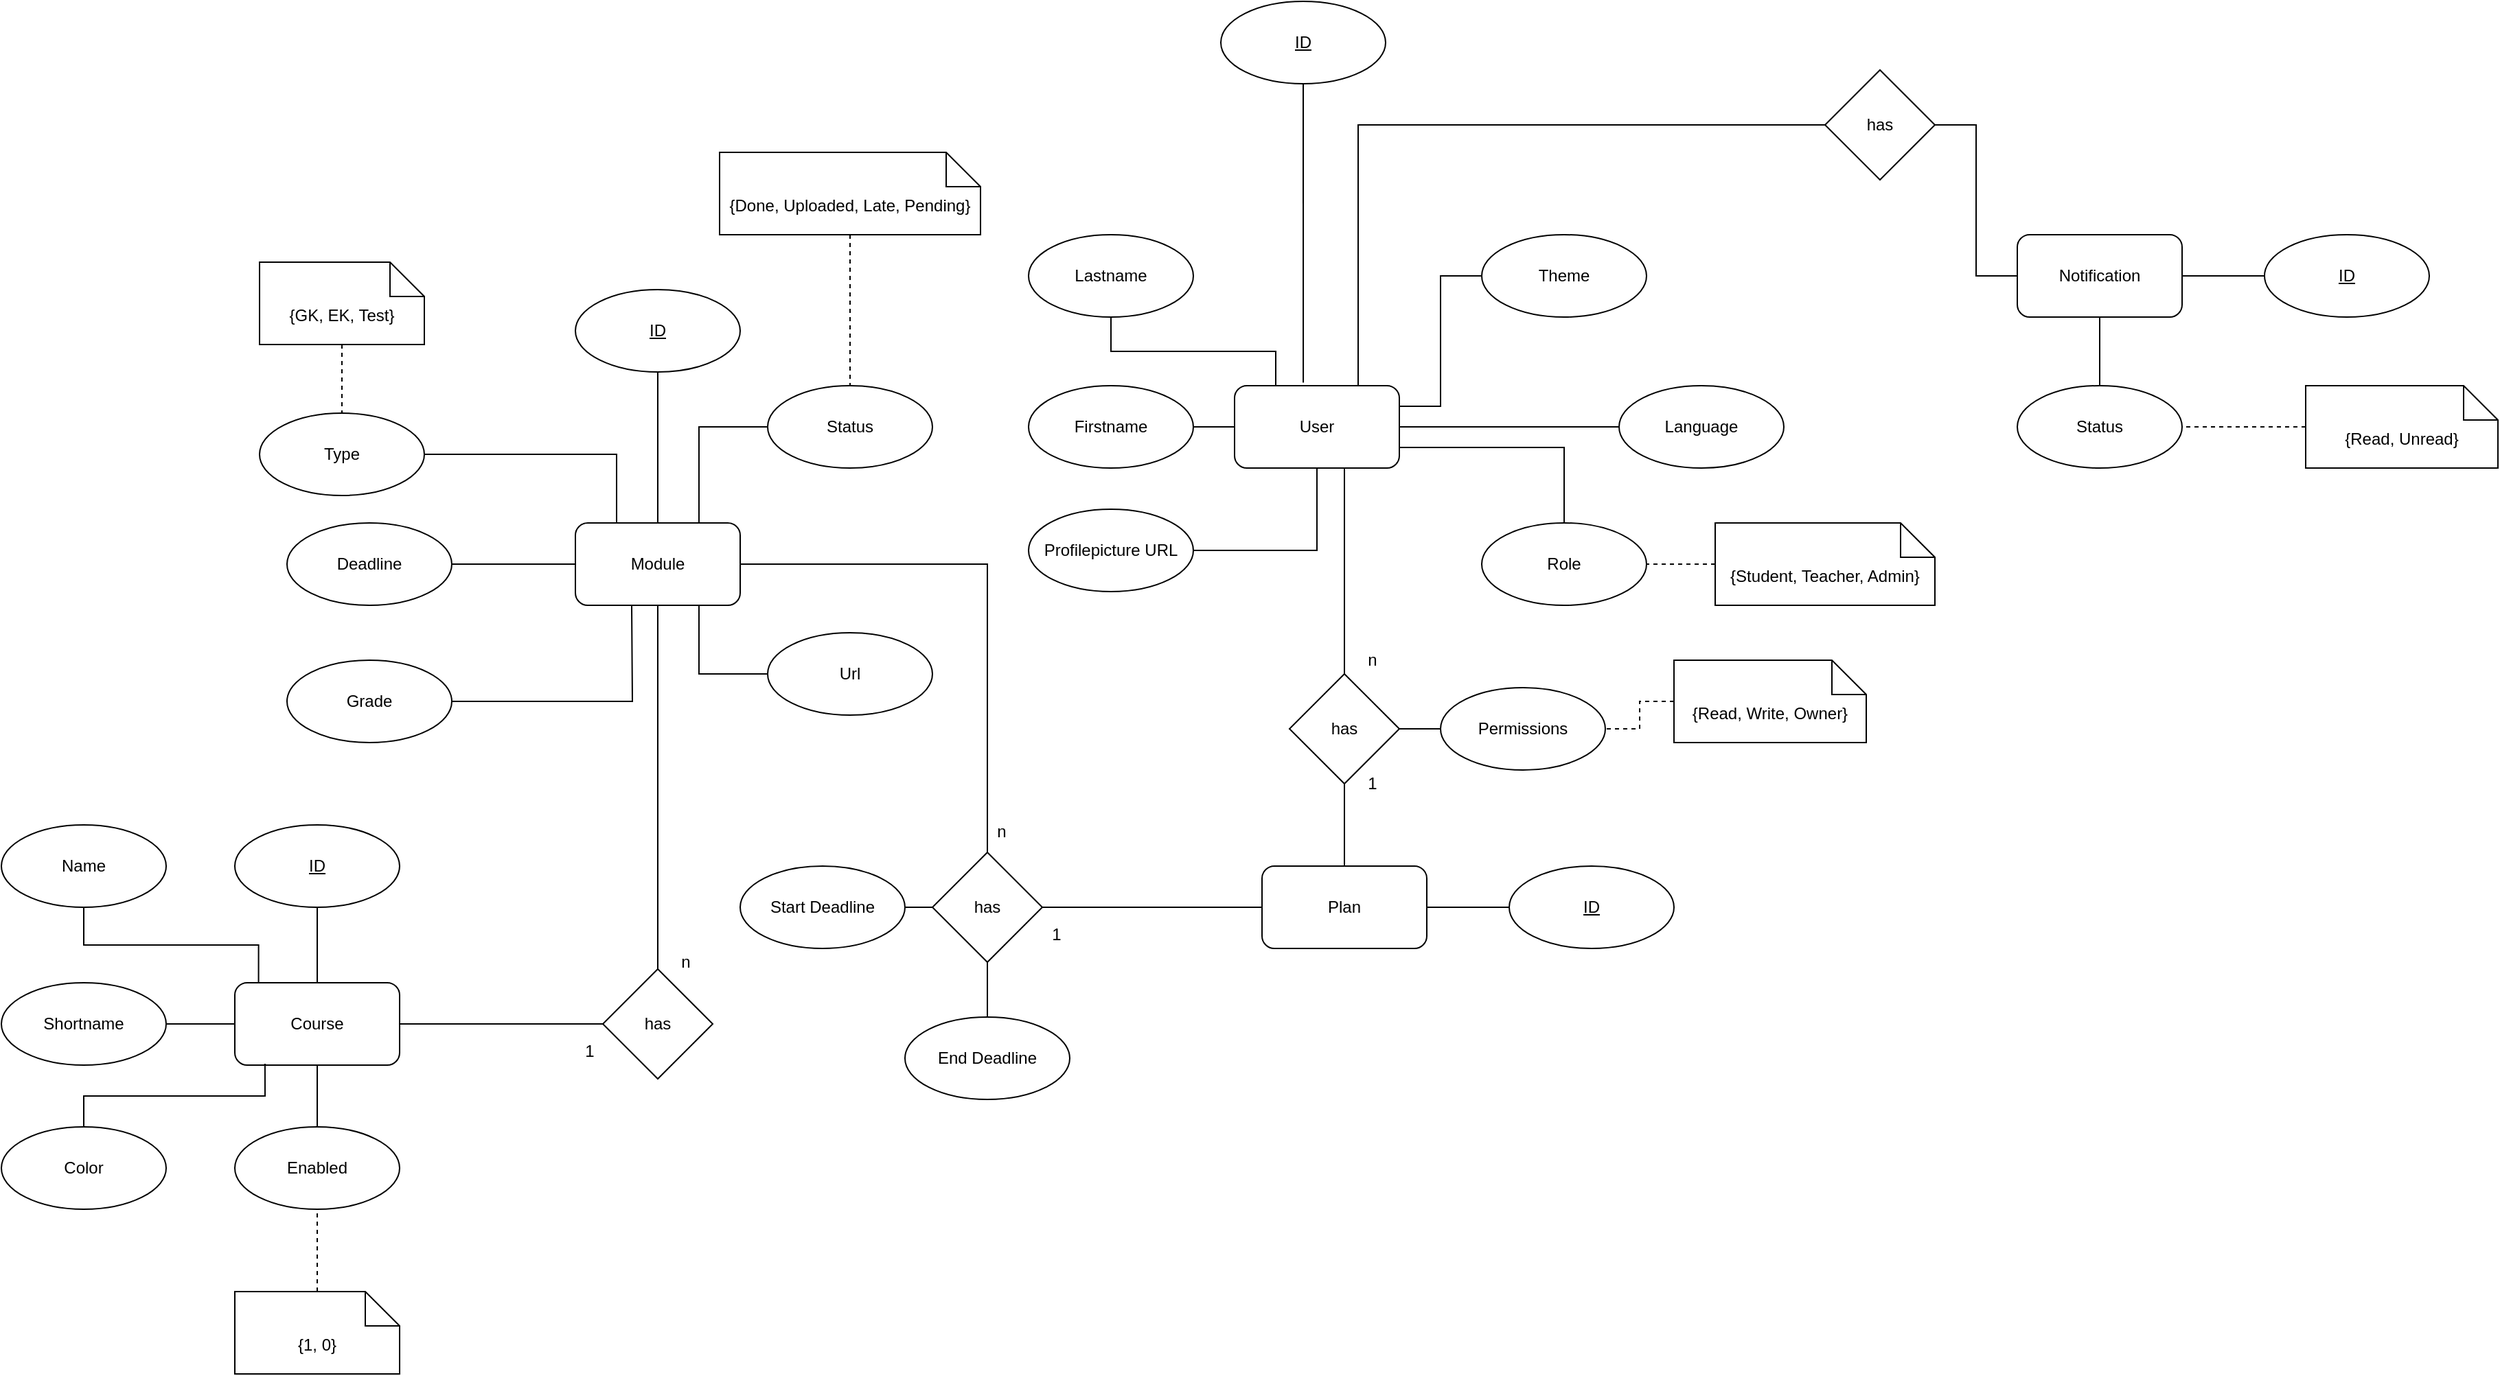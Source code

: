 <mxfile version="16.4.0" type="device" pages="2"><diagram id="RFWFs1-08Fu6K0w2eDD4" name="LB Planner.dart"><mxGraphModel dx="2249" dy="2034" grid="1" gridSize="10" guides="1" tooltips="1" connect="1" arrows="1" fold="1" page="1" pageScale="1" pageWidth="827" pageHeight="1169" math="0" shadow="0"><root><mxCell id="0"/><mxCell id="1" parent="0"/><mxCell id="MB2OER3EbGEKNyjJ6LVY-31" style="edgeStyle=orthogonalEdgeStyle;rounded=0;orthogonalLoop=1;jettySize=auto;html=1;endArrow=none;endFill=0;entryX=0.5;entryY=0;entryDx=0;entryDy=0;" parent="1" source="MB2OER3EbGEKNyjJ6LVY-3" target="MB2OER3EbGEKNyjJ6LVY-19" edge="1"><mxGeometry relative="1" as="geometry"><mxPoint x="410" y="450" as="targetPoint"/><Array as="points"><mxPoint x="420" y="470"/></Array></mxGeometry></mxCell><mxCell id="MB2OER3EbGEKNyjJ6LVY-3" value="User" style="rounded=1;whiteSpace=wrap;html=1;" parent="1" vertex="1"><mxGeometry x="340" y="260" width="120" height="60" as="geometry"/></mxCell><mxCell id="MB2OER3EbGEKNyjJ6LVY-10" style="edgeStyle=orthogonalEdgeStyle;rounded=0;orthogonalLoop=1;jettySize=auto;html=1;endArrow=none;endFill=0;entryX=0.417;entryY=-0.037;entryDx=0;entryDy=0;entryPerimeter=0;" parent="1" source="MB2OER3EbGEKNyjJ6LVY-4" target="MB2OER3EbGEKNyjJ6LVY-3" edge="1"><mxGeometry relative="1" as="geometry"><mxPoint x="390" y="240" as="targetPoint"/></mxGeometry></mxCell><mxCell id="MB2OER3EbGEKNyjJ6LVY-4" value="&lt;u&gt;ID&lt;/u&gt;" style="ellipse;whiteSpace=wrap;html=1;" parent="1" vertex="1"><mxGeometry x="330" y="-20" width="120" height="60" as="geometry"/></mxCell><mxCell id="MB2OER3EbGEKNyjJ6LVY-13" style="edgeStyle=orthogonalEdgeStyle;rounded=0;orthogonalLoop=1;jettySize=auto;html=1;exitX=0;exitY=0.5;exitDx=0;exitDy=0;entryX=1;entryY=0.25;entryDx=0;entryDy=0;endArrow=none;endFill=0;" parent="1" source="MB2OER3EbGEKNyjJ6LVY-5" target="MB2OER3EbGEKNyjJ6LVY-3" edge="1"><mxGeometry relative="1" as="geometry"/></mxCell><mxCell id="MB2OER3EbGEKNyjJ6LVY-5" value="Theme" style="ellipse;whiteSpace=wrap;html=1;" parent="1" vertex="1"><mxGeometry x="520" y="150" width="120" height="60" as="geometry"/></mxCell><mxCell id="MB2OER3EbGEKNyjJ6LVY-12" style="edgeStyle=orthogonalEdgeStyle;rounded=0;orthogonalLoop=1;jettySize=auto;html=1;exitX=0;exitY=0.5;exitDx=0;exitDy=0;entryX=1;entryY=0.5;entryDx=0;entryDy=0;endArrow=none;endFill=0;" parent="1" source="MB2OER3EbGEKNyjJ6LVY-6" target="MB2OER3EbGEKNyjJ6LVY-3" edge="1"><mxGeometry relative="1" as="geometry"/></mxCell><mxCell id="MB2OER3EbGEKNyjJ6LVY-6" value="Language" style="ellipse;whiteSpace=wrap;html=1;" parent="1" vertex="1"><mxGeometry x="620" y="260" width="120" height="60" as="geometry"/></mxCell><mxCell id="MB2OER3EbGEKNyjJ6LVY-16" style="edgeStyle=orthogonalEdgeStyle;rounded=0;orthogonalLoop=1;jettySize=auto;html=1;exitX=1;exitY=0.5;exitDx=0;exitDy=0;entryX=0;entryY=0.5;entryDx=0;entryDy=0;endArrow=none;endFill=0;" parent="1" source="MB2OER3EbGEKNyjJ6LVY-7" target="MB2OER3EbGEKNyjJ6LVY-3" edge="1"><mxGeometry relative="1" as="geometry"/></mxCell><mxCell id="MB2OER3EbGEKNyjJ6LVY-7" value="Firstname" style="ellipse;whiteSpace=wrap;html=1;" parent="1" vertex="1"><mxGeometry x="190" y="260" width="120" height="60" as="geometry"/></mxCell><mxCell id="MB2OER3EbGEKNyjJ6LVY-17" style="edgeStyle=orthogonalEdgeStyle;rounded=0;orthogonalLoop=1;jettySize=auto;html=1;exitX=0.5;exitY=1;exitDx=0;exitDy=0;entryX=0.25;entryY=0;entryDx=0;entryDy=0;endArrow=none;endFill=0;" parent="1" source="MB2OER3EbGEKNyjJ6LVY-8" target="MB2OER3EbGEKNyjJ6LVY-3" edge="1"><mxGeometry relative="1" as="geometry"/></mxCell><mxCell id="MB2OER3EbGEKNyjJ6LVY-8" value="Lastname" style="ellipse;whiteSpace=wrap;html=1;" parent="1" vertex="1"><mxGeometry x="190" y="150" width="120" height="60" as="geometry"/></mxCell><mxCell id="MB2OER3EbGEKNyjJ6LVY-15" style="edgeStyle=orthogonalEdgeStyle;rounded=0;orthogonalLoop=1;jettySize=auto;html=1;exitX=1;exitY=0.5;exitDx=0;exitDy=0;entryX=0.5;entryY=1;entryDx=0;entryDy=0;endArrow=none;endFill=0;" parent="1" source="MB2OER3EbGEKNyjJ6LVY-9" target="MB2OER3EbGEKNyjJ6LVY-3" edge="1"><mxGeometry relative="1" as="geometry"/></mxCell><mxCell id="MB2OER3EbGEKNyjJ6LVY-9" value="Profilepicture URL" style="ellipse;whiteSpace=wrap;html=1;" parent="1" vertex="1"><mxGeometry x="190" y="350" width="120" height="60" as="geometry"/></mxCell><mxCell id="MB2OER3EbGEKNyjJ6LVY-80" style="edgeStyle=orthogonalEdgeStyle;rounded=0;orthogonalLoop=1;jettySize=auto;html=1;exitX=0.5;exitY=0;exitDx=0;exitDy=0;entryX=1;entryY=0.75;entryDx=0;entryDy=0;endArrow=none;endFill=0;" parent="1" source="MB2OER3EbGEKNyjJ6LVY-11" target="MB2OER3EbGEKNyjJ6LVY-3" edge="1"><mxGeometry relative="1" as="geometry"/></mxCell><mxCell id="MB2OER3EbGEKNyjJ6LVY-11" value="Role" style="ellipse;whiteSpace=wrap;html=1;" parent="1" vertex="1"><mxGeometry x="520" y="360" width="120" height="60" as="geometry"/></mxCell><mxCell id="MB2OER3EbGEKNyjJ6LVY-18" value="Plan" style="rounded=1;whiteSpace=wrap;html=1;" parent="1" vertex="1"><mxGeometry x="360" y="610" width="120" height="60" as="geometry"/></mxCell><mxCell id="MB2OER3EbGEKNyjJ6LVY-32" style="edgeStyle=orthogonalEdgeStyle;rounded=0;orthogonalLoop=1;jettySize=auto;html=1;exitX=0.5;exitY=1;exitDx=0;exitDy=0;entryX=0.5;entryY=0;entryDx=0;entryDy=0;endArrow=none;endFill=0;" parent="1" source="MB2OER3EbGEKNyjJ6LVY-19" target="MB2OER3EbGEKNyjJ6LVY-18" edge="1"><mxGeometry relative="1" as="geometry"/></mxCell><mxCell id="MB2OER3EbGEKNyjJ6LVY-19" value="has" style="rhombus;whiteSpace=wrap;html=1;" parent="1" vertex="1"><mxGeometry x="380" y="470" width="80" height="80" as="geometry"/></mxCell><mxCell id="MB2OER3EbGEKNyjJ6LVY-28" style="edgeStyle=orthogonalEdgeStyle;rounded=0;orthogonalLoop=1;jettySize=auto;html=1;exitX=0;exitY=0.5;exitDx=0;exitDy=0;entryX=1;entryY=0.5;entryDx=0;entryDy=0;endArrow=none;endFill=0;" parent="1" source="MB2OER3EbGEKNyjJ6LVY-21" target="MB2OER3EbGEKNyjJ6LVY-19" edge="1"><mxGeometry relative="1" as="geometry"/></mxCell><mxCell id="MB2OER3EbGEKNyjJ6LVY-21" value="Permissions" style="ellipse;whiteSpace=wrap;html=1;" parent="1" vertex="1"><mxGeometry x="490" y="480" width="120" height="60" as="geometry"/></mxCell><mxCell id="MB2OER3EbGEKNyjJ6LVY-27" style="edgeStyle=orthogonalEdgeStyle;rounded=0;orthogonalLoop=1;jettySize=auto;html=1;entryX=1;entryY=0.5;entryDx=0;entryDy=0;endArrow=none;endFill=0;dashed=1;" parent="1" source="MB2OER3EbGEKNyjJ6LVY-26" target="MB2OER3EbGEKNyjJ6LVY-21" edge="1"><mxGeometry relative="1" as="geometry"/></mxCell><mxCell id="MB2OER3EbGEKNyjJ6LVY-26" value="{Read, Write, Owner}" style="shape=note2;boundedLbl=1;whiteSpace=wrap;html=1;size=25;verticalAlign=top;align=center;" parent="1" vertex="1"><mxGeometry x="660" y="460" width="140" height="60" as="geometry"/></mxCell><mxCell id="MB2OER3EbGEKNyjJ6LVY-30" style="edgeStyle=orthogonalEdgeStyle;rounded=0;orthogonalLoop=1;jettySize=auto;html=1;entryX=1;entryY=0.5;entryDx=0;entryDy=0;dashed=1;endArrow=none;endFill=0;" parent="1" source="MB2OER3EbGEKNyjJ6LVY-29" target="MB2OER3EbGEKNyjJ6LVY-11" edge="1"><mxGeometry relative="1" as="geometry"/></mxCell><mxCell id="MB2OER3EbGEKNyjJ6LVY-29" value="{Student, Teacher, Admin}" style="shape=note2;boundedLbl=1;whiteSpace=wrap;html=1;size=25;verticalAlign=top;align=center;" parent="1" vertex="1"><mxGeometry x="690" y="360" width="160" height="60" as="geometry"/></mxCell><mxCell id="MB2OER3EbGEKNyjJ6LVY-34" style="edgeStyle=orthogonalEdgeStyle;rounded=0;orthogonalLoop=1;jettySize=auto;html=1;entryX=1;entryY=0.5;entryDx=0;entryDy=0;endArrow=none;endFill=0;" parent="1" source="MB2OER3EbGEKNyjJ6LVY-33" target="MB2OER3EbGEKNyjJ6LVY-18" edge="1"><mxGeometry relative="1" as="geometry"/></mxCell><mxCell id="MB2OER3EbGEKNyjJ6LVY-33" value="&lt;u&gt;ID&lt;/u&gt;" style="ellipse;whiteSpace=wrap;html=1;" parent="1" vertex="1"><mxGeometry x="540" y="610" width="120" height="60" as="geometry"/></mxCell><mxCell id="MB2OER3EbGEKNyjJ6LVY-35" value="Course" style="rounded=1;whiteSpace=wrap;html=1;" parent="1" vertex="1"><mxGeometry x="-388" y="695" width="120" height="60" as="geometry"/></mxCell><mxCell id="MB2OER3EbGEKNyjJ6LVY-41" style="edgeStyle=orthogonalEdgeStyle;rounded=0;orthogonalLoop=1;jettySize=auto;html=1;exitX=0.5;exitY=1;exitDx=0;exitDy=0;entryX=0.5;entryY=0;entryDx=0;entryDy=0;endArrow=none;endFill=0;" parent="1" source="MB2OER3EbGEKNyjJ6LVY-36" target="MB2OER3EbGEKNyjJ6LVY-35" edge="1"><mxGeometry relative="1" as="geometry"/></mxCell><mxCell id="MB2OER3EbGEKNyjJ6LVY-36" value="&lt;u&gt;ID&lt;/u&gt;" style="ellipse;whiteSpace=wrap;html=1;" parent="1" vertex="1"><mxGeometry x="-388" y="580" width="120" height="60" as="geometry"/></mxCell><mxCell id="MB2OER3EbGEKNyjJ6LVY-45" style="edgeStyle=orthogonalEdgeStyle;rounded=0;orthogonalLoop=1;jettySize=auto;html=1;exitX=0.5;exitY=0;exitDx=0;exitDy=0;entryX=0.5;entryY=1;entryDx=0;entryDy=0;endArrow=none;endFill=0;" parent="1" source="MB2OER3EbGEKNyjJ6LVY-37" target="MB2OER3EbGEKNyjJ6LVY-35" edge="1"><mxGeometry relative="1" as="geometry"/></mxCell><mxCell id="MB2OER3EbGEKNyjJ6LVY-37" value="Enabled" style="ellipse;whiteSpace=wrap;html=1;" parent="1" vertex="1"><mxGeometry x="-388" y="800" width="120" height="60" as="geometry"/></mxCell><mxCell id="MB2OER3EbGEKNyjJ6LVY-43" style="edgeStyle=orthogonalEdgeStyle;rounded=0;orthogonalLoop=1;jettySize=auto;html=1;exitX=1;exitY=0.5;exitDx=0;exitDy=0;entryX=0;entryY=0.5;entryDx=0;entryDy=0;endArrow=none;endFill=0;" parent="1" source="MB2OER3EbGEKNyjJ6LVY-38" target="MB2OER3EbGEKNyjJ6LVY-35" edge="1"><mxGeometry relative="1" as="geometry"/></mxCell><mxCell id="MB2OER3EbGEKNyjJ6LVY-38" value="Shortname" style="ellipse;whiteSpace=wrap;html=1;" parent="1" vertex="1"><mxGeometry x="-558" y="695" width="120" height="60" as="geometry"/></mxCell><mxCell id="MB2OER3EbGEKNyjJ6LVY-44" style="edgeStyle=orthogonalEdgeStyle;rounded=0;orthogonalLoop=1;jettySize=auto;html=1;exitX=0.5;exitY=0;exitDx=0;exitDy=0;entryX=0.183;entryY=0.983;entryDx=0;entryDy=0;entryPerimeter=0;endArrow=none;endFill=0;" parent="1" source="MB2OER3EbGEKNyjJ6LVY-39" target="MB2OER3EbGEKNyjJ6LVY-35" edge="1"><mxGeometry relative="1" as="geometry"/></mxCell><mxCell id="MB2OER3EbGEKNyjJ6LVY-39" value="Color" style="ellipse;whiteSpace=wrap;html=1;" parent="1" vertex="1"><mxGeometry x="-558" y="800" width="120" height="60" as="geometry"/></mxCell><mxCell id="MB2OER3EbGEKNyjJ6LVY-42" style="edgeStyle=orthogonalEdgeStyle;rounded=0;orthogonalLoop=1;jettySize=auto;html=1;exitX=0.5;exitY=1;exitDx=0;exitDy=0;endArrow=none;endFill=0;entryX=0.144;entryY=0.006;entryDx=0;entryDy=0;entryPerimeter=0;" parent="1" source="MB2OER3EbGEKNyjJ6LVY-40" target="MB2OER3EbGEKNyjJ6LVY-35" edge="1"><mxGeometry relative="1" as="geometry"><mxPoint x="-370" y="680" as="targetPoint"/></mxGeometry></mxCell><mxCell id="MB2OER3EbGEKNyjJ6LVY-40" value="Name" style="ellipse;whiteSpace=wrap;html=1;" parent="1" vertex="1"><mxGeometry x="-558" y="580" width="120" height="60" as="geometry"/></mxCell><mxCell id="MB2OER3EbGEKNyjJ6LVY-47" style="edgeStyle=orthogonalEdgeStyle;rounded=0;orthogonalLoop=1;jettySize=auto;html=1;endArrow=none;endFill=0;dashed=1;" parent="1" source="MB2OER3EbGEKNyjJ6LVY-46" target="MB2OER3EbGEKNyjJ6LVY-37" edge="1"><mxGeometry relative="1" as="geometry"/></mxCell><mxCell id="MB2OER3EbGEKNyjJ6LVY-46" value="{1, 0}" style="shape=note2;boundedLbl=1;whiteSpace=wrap;html=1;size=25;verticalAlign=top;align=center;" parent="1" vertex="1"><mxGeometry x="-388" y="920" width="120" height="60" as="geometry"/></mxCell><mxCell id="MB2OER3EbGEKNyjJ6LVY-56" style="edgeStyle=orthogonalEdgeStyle;rounded=0;orthogonalLoop=1;jettySize=auto;html=1;entryX=0.5;entryY=0;entryDx=0;entryDy=0;endArrow=none;endFill=0;" parent="1" source="MB2OER3EbGEKNyjJ6LVY-48" target="MB2OER3EbGEKNyjJ6LVY-55" edge="1"><mxGeometry relative="1" as="geometry"/></mxCell><mxCell id="MB2OER3EbGEKNyjJ6LVY-48" value="Module" style="rounded=1;whiteSpace=wrap;html=1;" parent="1" vertex="1"><mxGeometry x="-140" y="360" width="120" height="60" as="geometry"/></mxCell><mxCell id="MB2OER3EbGEKNyjJ6LVY-62" style="edgeStyle=orthogonalEdgeStyle;rounded=0;orthogonalLoop=1;jettySize=auto;html=1;entryX=0.25;entryY=0;entryDx=0;entryDy=0;endArrow=none;endFill=0;" parent="1" source="MB2OER3EbGEKNyjJ6LVY-49" target="MB2OER3EbGEKNyjJ6LVY-48" edge="1"><mxGeometry relative="1" as="geometry"/></mxCell><mxCell id="MB2OER3EbGEKNyjJ6LVY-49" value="Type" style="ellipse;whiteSpace=wrap;html=1;" parent="1" vertex="1"><mxGeometry x="-370" y="280" width="120" height="60" as="geometry"/></mxCell><mxCell id="MB2OER3EbGEKNyjJ6LVY-52" style="edgeStyle=orthogonalEdgeStyle;rounded=0;orthogonalLoop=1;jettySize=auto;html=1;entryX=0.5;entryY=0;entryDx=0;entryDy=0;dashed=1;endArrow=none;endFill=0;" parent="1" source="MB2OER3EbGEKNyjJ6LVY-51" target="MB2OER3EbGEKNyjJ6LVY-49" edge="1"><mxGeometry relative="1" as="geometry"/></mxCell><mxCell id="MB2OER3EbGEKNyjJ6LVY-51" value="{GK, EK, Test}" style="shape=note2;boundedLbl=1;whiteSpace=wrap;html=1;size=25;verticalAlign=top;align=center;" parent="1" vertex="1"><mxGeometry x="-370" y="170" width="120" height="60" as="geometry"/></mxCell><mxCell id="MB2OER3EbGEKNyjJ6LVY-61" style="edgeStyle=orthogonalEdgeStyle;rounded=0;orthogonalLoop=1;jettySize=auto;html=1;exitX=1;exitY=0.5;exitDx=0;exitDy=0;entryX=0;entryY=0.5;entryDx=0;entryDy=0;endArrow=none;endFill=0;" parent="1" source="MB2OER3EbGEKNyjJ6LVY-54" target="MB2OER3EbGEKNyjJ6LVY-48" edge="1"><mxGeometry relative="1" as="geometry"/></mxCell><mxCell id="MB2OER3EbGEKNyjJ6LVY-54" value="Deadline" style="ellipse;whiteSpace=wrap;html=1;" parent="1" vertex="1"><mxGeometry x="-350" y="360" width="120" height="60" as="geometry"/></mxCell><mxCell id="MB2OER3EbGEKNyjJ6LVY-57" style="edgeStyle=orthogonalEdgeStyle;rounded=0;orthogonalLoop=1;jettySize=auto;html=1;exitX=1;exitY=0.5;exitDx=0;exitDy=0;entryX=0;entryY=0.5;entryDx=0;entryDy=0;endArrow=none;endFill=0;" parent="1" source="MB2OER3EbGEKNyjJ6LVY-55" target="MB2OER3EbGEKNyjJ6LVY-18" edge="1"><mxGeometry relative="1" as="geometry"/></mxCell><mxCell id="MB2OER3EbGEKNyjJ6LVY-55" value="has" style="rhombus;whiteSpace=wrap;html=1;" parent="1" vertex="1"><mxGeometry x="120" y="600" width="80" height="80" as="geometry"/></mxCell><mxCell id="MB2OER3EbGEKNyjJ6LVY-60" style="edgeStyle=orthogonalEdgeStyle;rounded=0;orthogonalLoop=1;jettySize=auto;html=1;entryX=0.5;entryY=1;entryDx=0;entryDy=0;endArrow=none;endFill=0;" parent="1" source="MB2OER3EbGEKNyjJ6LVY-58" target="MB2OER3EbGEKNyjJ6LVY-55" edge="1"><mxGeometry relative="1" as="geometry"/></mxCell><mxCell id="MB2OER3EbGEKNyjJ6LVY-58" value="End Deadline" style="ellipse;whiteSpace=wrap;html=1;" parent="1" vertex="1"><mxGeometry x="100" y="720" width="120" height="60" as="geometry"/></mxCell><mxCell id="MB2OER3EbGEKNyjJ6LVY-66" style="edgeStyle=orthogonalEdgeStyle;rounded=0;orthogonalLoop=1;jettySize=auto;html=1;exitX=0.5;exitY=1;exitDx=0;exitDy=0;entryX=0.5;entryY=0;entryDx=0;entryDy=0;endArrow=none;endFill=0;" parent="1" source="MB2OER3EbGEKNyjJ6LVY-59" target="MB2OER3EbGEKNyjJ6LVY-48" edge="1"><mxGeometry relative="1" as="geometry"/></mxCell><mxCell id="MB2OER3EbGEKNyjJ6LVY-59" value="&lt;u&gt;ID&lt;/u&gt;" style="ellipse;whiteSpace=wrap;html=1;" parent="1" vertex="1"><mxGeometry x="-140" y="190" width="120" height="60" as="geometry"/></mxCell><mxCell id="MB2OER3EbGEKNyjJ6LVY-65" style="edgeStyle=orthogonalEdgeStyle;rounded=0;orthogonalLoop=1;jettySize=auto;html=1;entryX=0.75;entryY=0;entryDx=0;entryDy=0;endArrow=none;endFill=0;" parent="1" source="MB2OER3EbGEKNyjJ6LVY-64" target="MB2OER3EbGEKNyjJ6LVY-48" edge="1"><mxGeometry relative="1" as="geometry"/></mxCell><mxCell id="MB2OER3EbGEKNyjJ6LVY-64" value="Status" style="ellipse;whiteSpace=wrap;html=1;" parent="1" vertex="1"><mxGeometry y="260" width="120" height="60" as="geometry"/></mxCell><mxCell id="MB2OER3EbGEKNyjJ6LVY-68" style="edgeStyle=orthogonalEdgeStyle;rounded=0;orthogonalLoop=1;jettySize=auto;html=1;endArrow=none;endFill=0;" parent="1" source="MB2OER3EbGEKNyjJ6LVY-67" edge="1"><mxGeometry relative="1" as="geometry"><mxPoint x="-99" y="420" as="targetPoint"/></mxGeometry></mxCell><mxCell id="MB2OER3EbGEKNyjJ6LVY-67" value="Grade" style="ellipse;whiteSpace=wrap;html=1;" parent="1" vertex="1"><mxGeometry x="-350" y="460" width="120" height="60" as="geometry"/></mxCell><mxCell id="MB2OER3EbGEKNyjJ6LVY-71" style="edgeStyle=orthogonalEdgeStyle;rounded=0;orthogonalLoop=1;jettySize=auto;html=1;exitX=0.5;exitY=1;exitDx=0;exitDy=0;exitPerimeter=0;entryX=0.5;entryY=0;entryDx=0;entryDy=0;endArrow=none;endFill=0;dashed=1;" parent="1" source="MB2OER3EbGEKNyjJ6LVY-70" target="MB2OER3EbGEKNyjJ6LVY-64" edge="1"><mxGeometry relative="1" as="geometry"/></mxCell><mxCell id="MB2OER3EbGEKNyjJ6LVY-70" value="{Done, Uploaded, Late, Pending}" style="shape=note2;boundedLbl=1;whiteSpace=wrap;html=1;size=25;verticalAlign=top;align=center;" parent="1" vertex="1"><mxGeometry x="-35" y="90" width="190" height="60" as="geometry"/></mxCell><mxCell id="MB2OER3EbGEKNyjJ6LVY-74" style="edgeStyle=orthogonalEdgeStyle;rounded=0;orthogonalLoop=1;jettySize=auto;html=1;entryX=0.75;entryY=1;entryDx=0;entryDy=0;endArrow=none;endFill=0;" parent="1" source="MB2OER3EbGEKNyjJ6LVY-72" target="MB2OER3EbGEKNyjJ6LVY-48" edge="1"><mxGeometry relative="1" as="geometry"/></mxCell><mxCell id="MB2OER3EbGEKNyjJ6LVY-72" value="Url" style="ellipse;whiteSpace=wrap;html=1;" parent="1" vertex="1"><mxGeometry y="440" width="120" height="60" as="geometry"/></mxCell><mxCell id="MB2OER3EbGEKNyjJ6LVY-76" style="edgeStyle=orthogonalEdgeStyle;rounded=0;orthogonalLoop=1;jettySize=auto;html=1;entryX=1;entryY=0.5;entryDx=0;entryDy=0;endArrow=none;endFill=0;" parent="1" source="MB2OER3EbGEKNyjJ6LVY-75" target="MB2OER3EbGEKNyjJ6LVY-35" edge="1"><mxGeometry relative="1" as="geometry"/></mxCell><mxCell id="MB2OER3EbGEKNyjJ6LVY-77" style="edgeStyle=orthogonalEdgeStyle;rounded=0;orthogonalLoop=1;jettySize=auto;html=1;exitX=0.5;exitY=0;exitDx=0;exitDy=0;entryX=0.5;entryY=1;entryDx=0;entryDy=0;endArrow=none;endFill=0;" parent="1" source="MB2OER3EbGEKNyjJ6LVY-75" target="MB2OER3EbGEKNyjJ6LVY-48" edge="1"><mxGeometry relative="1" as="geometry"/></mxCell><mxCell id="MB2OER3EbGEKNyjJ6LVY-75" value="has" style="rhombus;whiteSpace=wrap;html=1;" parent="1" vertex="1"><mxGeometry x="-120" y="685" width="80" height="80" as="geometry"/></mxCell><mxCell id="MB2OER3EbGEKNyjJ6LVY-78" value="1" style="text;html=1;align=center;verticalAlign=middle;resizable=0;points=[];autosize=1;strokeColor=none;fillColor=none;" parent="1" vertex="1"><mxGeometry x="430" y="540" width="20" height="20" as="geometry"/></mxCell><mxCell id="MB2OER3EbGEKNyjJ6LVY-79" value="n" style="text;html=1;align=center;verticalAlign=middle;resizable=0;points=[];autosize=1;strokeColor=none;fillColor=none;" parent="1" vertex="1"><mxGeometry x="430" y="450" width="20" height="20" as="geometry"/></mxCell><mxCell id="MB2OER3EbGEKNyjJ6LVY-81" value="1" style="text;html=1;align=center;verticalAlign=middle;resizable=0;points=[];autosize=1;strokeColor=none;fillColor=none;" parent="1" vertex="1"><mxGeometry x="200" y="650" width="20" height="20" as="geometry"/></mxCell><mxCell id="MB2OER3EbGEKNyjJ6LVY-82" value="n" style="text;html=1;align=center;verticalAlign=middle;resizable=0;points=[];autosize=1;strokeColor=none;fillColor=none;" parent="1" vertex="1"><mxGeometry x="160" y="575" width="20" height="20" as="geometry"/></mxCell><mxCell id="MB2OER3EbGEKNyjJ6LVY-83" value="n" style="text;html=1;align=center;verticalAlign=middle;resizable=0;points=[];autosize=1;strokeColor=none;fillColor=none;" parent="1" vertex="1"><mxGeometry x="-70" y="670" width="20" height="20" as="geometry"/></mxCell><mxCell id="MB2OER3EbGEKNyjJ6LVY-84" value="1" style="text;html=1;align=center;verticalAlign=middle;resizable=0;points=[];autosize=1;strokeColor=none;fillColor=none;" parent="1" vertex="1"><mxGeometry x="-140" y="735" width="20" height="20" as="geometry"/></mxCell><mxCell id="MB2OER3EbGEKNyjJ6LVY-86" style="edgeStyle=orthogonalEdgeStyle;rounded=0;orthogonalLoop=1;jettySize=auto;html=1;exitX=1;exitY=0.5;exitDx=0;exitDy=0;entryX=0;entryY=0.5;entryDx=0;entryDy=0;endArrow=none;endFill=0;" parent="1" source="MB2OER3EbGEKNyjJ6LVY-85" target="MB2OER3EbGEKNyjJ6LVY-55" edge="1"><mxGeometry relative="1" as="geometry"/></mxCell><mxCell id="MB2OER3EbGEKNyjJ6LVY-85" value="Start Deadline" style="ellipse;whiteSpace=wrap;html=1;" parent="1" vertex="1"><mxGeometry x="-20" y="610" width="120" height="60" as="geometry"/></mxCell><mxCell id="CeAZE_5IzP69nc7Ew5Nl-1" value="Notification" style="rounded=1;whiteSpace=wrap;html=1;" parent="1" vertex="1"><mxGeometry x="910" y="150" width="120" height="60" as="geometry"/></mxCell><mxCell id="CeAZE_5IzP69nc7Ew5Nl-8" style="edgeStyle=orthogonalEdgeStyle;rounded=0;orthogonalLoop=1;jettySize=auto;html=1;exitX=0;exitY=0.5;exitDx=0;exitDy=0;entryX=1;entryY=0.5;entryDx=0;entryDy=0;endArrow=none;endFill=0;" parent="1" source="CeAZE_5IzP69nc7Ew5Nl-2" target="CeAZE_5IzP69nc7Ew5Nl-1" edge="1"><mxGeometry relative="1" as="geometry"/></mxCell><mxCell id="CeAZE_5IzP69nc7Ew5Nl-2" value="&lt;u&gt;ID&lt;/u&gt;" style="ellipse;whiteSpace=wrap;html=1;" parent="1" vertex="1"><mxGeometry x="1090" y="150" width="120" height="60" as="geometry"/></mxCell><mxCell id="CeAZE_5IzP69nc7Ew5Nl-9" style="edgeStyle=orthogonalEdgeStyle;rounded=0;orthogonalLoop=1;jettySize=auto;html=1;entryX=0.5;entryY=1;entryDx=0;entryDy=0;endArrow=none;endFill=0;" parent="1" source="CeAZE_5IzP69nc7Ew5Nl-3" target="CeAZE_5IzP69nc7Ew5Nl-1" edge="1"><mxGeometry relative="1" as="geometry"/></mxCell><mxCell id="CeAZE_5IzP69nc7Ew5Nl-3" value="Status" style="ellipse;whiteSpace=wrap;html=1;" parent="1" vertex="1"><mxGeometry x="910" y="260" width="120" height="60" as="geometry"/></mxCell><mxCell id="CeAZE_5IzP69nc7Ew5Nl-5" style="edgeStyle=orthogonalEdgeStyle;rounded=0;orthogonalLoop=1;jettySize=auto;html=1;entryX=0;entryY=0.5;entryDx=0;entryDy=0;endArrow=none;endFill=0;" parent="1" source="CeAZE_5IzP69nc7Ew5Nl-4" target="CeAZE_5IzP69nc7Ew5Nl-1" edge="1"><mxGeometry relative="1" as="geometry"/></mxCell><mxCell id="CeAZE_5IzP69nc7Ew5Nl-7" style="edgeStyle=orthogonalEdgeStyle;rounded=0;orthogonalLoop=1;jettySize=auto;html=1;exitX=0;exitY=0.5;exitDx=0;exitDy=0;entryX=0.75;entryY=0;entryDx=0;entryDy=0;endArrow=none;endFill=0;" parent="1" source="CeAZE_5IzP69nc7Ew5Nl-4" target="MB2OER3EbGEKNyjJ6LVY-3" edge="1"><mxGeometry relative="1" as="geometry"/></mxCell><mxCell id="CeAZE_5IzP69nc7Ew5Nl-4" value="has" style="rhombus;whiteSpace=wrap;html=1;" parent="1" vertex="1"><mxGeometry x="770" y="30" width="80" height="80" as="geometry"/></mxCell><mxCell id="CeAZE_5IzP69nc7Ew5Nl-11" style="edgeStyle=orthogonalEdgeStyle;rounded=0;orthogonalLoop=1;jettySize=auto;html=1;entryX=1;entryY=0.5;entryDx=0;entryDy=0;endArrow=none;endFill=0;dashed=1;" parent="1" source="CeAZE_5IzP69nc7Ew5Nl-10" target="CeAZE_5IzP69nc7Ew5Nl-3" edge="1"><mxGeometry relative="1" as="geometry"/></mxCell><mxCell id="CeAZE_5IzP69nc7Ew5Nl-10" value="{Read, Unread}" style="shape=note2;boundedLbl=1;whiteSpace=wrap;html=1;size=25;verticalAlign=top;align=center;" parent="1" vertex="1"><mxGeometry x="1120" y="260" width="140" height="60" as="geometry"/></mxCell></root></mxGraphModel></diagram><diagram id="rZiOijE4wFw3JPgvMiFk" name="LB Planner.php"><mxGraphModel dx="4562" dy="3332" grid="1" gridSize="10" guides="1" tooltips="1" connect="1" arrows="1" fold="1" page="1" pageScale="1" pageWidth="827" pageHeight="1169" math="0" shadow="0"><root><mxCell id="rDOwd-QYGtxCi36oy8Re-0"/><mxCell id="rDOwd-QYGtxCi36oy8Re-1" parent="rDOwd-QYGtxCi36oy8Re-0"/><mxCell id="z4hq3vaeGTm_x3CXmtF1-0" style="edgeStyle=orthogonalEdgeStyle;rounded=0;orthogonalLoop=1;jettySize=auto;html=1;endArrow=none;endFill=0;entryX=0.5;entryY=0;entryDx=0;entryDy=0;" parent="rDOwd-QYGtxCi36oy8Re-1" source="z4hq3vaeGTm_x3CXmtF1-1" target="z4hq3vaeGTm_x3CXmtF1-18" edge="1"><mxGeometry relative="1" as="geometry"><mxPoint x="410" y="450" as="targetPoint"/><Array as="points"><mxPoint x="420" y="470"/></Array></mxGeometry></mxCell><mxCell id="z4hq3vaeGTm_x3CXmtF1-1" value="User" style="rounded=1;whiteSpace=wrap;html=1;" parent="rDOwd-QYGtxCi36oy8Re-1" vertex="1"><mxGeometry x="340" y="260" width="120" height="60" as="geometry"/></mxCell><mxCell id="z4hq3vaeGTm_x3CXmtF1-2" style="edgeStyle=orthogonalEdgeStyle;rounded=0;orthogonalLoop=1;jettySize=auto;html=1;endArrow=none;endFill=0;entryX=0.417;entryY=-0.037;entryDx=0;entryDy=0;entryPerimeter=0;" parent="rDOwd-QYGtxCi36oy8Re-1" source="z4hq3vaeGTm_x3CXmtF1-3" target="z4hq3vaeGTm_x3CXmtF1-1" edge="1"><mxGeometry relative="1" as="geometry"><mxPoint x="390" y="240" as="targetPoint"/></mxGeometry></mxCell><mxCell id="z4hq3vaeGTm_x3CXmtF1-3" value="&lt;u&gt;ID&lt;/u&gt;" style="ellipse;whiteSpace=wrap;html=1;" parent="rDOwd-QYGtxCi36oy8Re-1" vertex="1"><mxGeometry x="330" y="-20" width="120" height="60" as="geometry"/></mxCell><mxCell id="z4hq3vaeGTm_x3CXmtF1-4" style="edgeStyle=orthogonalEdgeStyle;rounded=0;orthogonalLoop=1;jettySize=auto;html=1;exitX=0;exitY=0.5;exitDx=0;exitDy=0;entryX=1;entryY=0.25;entryDx=0;entryDy=0;endArrow=none;endFill=0;" parent="rDOwd-QYGtxCi36oy8Re-1" source="z4hq3vaeGTm_x3CXmtF1-5" target="z4hq3vaeGTm_x3CXmtF1-1" edge="1"><mxGeometry relative="1" as="geometry"/></mxCell><mxCell id="z4hq3vaeGTm_x3CXmtF1-5" value="Theme" style="ellipse;whiteSpace=wrap;html=1;" parent="rDOwd-QYGtxCi36oy8Re-1" vertex="1"><mxGeometry x="520" y="150" width="120" height="60" as="geometry"/></mxCell><mxCell id="z4hq3vaeGTm_x3CXmtF1-6" style="edgeStyle=orthogonalEdgeStyle;rounded=0;orthogonalLoop=1;jettySize=auto;html=1;exitX=0;exitY=0.5;exitDx=0;exitDy=0;entryX=1;entryY=0.5;entryDx=0;entryDy=0;endArrow=none;endFill=0;" parent="rDOwd-QYGtxCi36oy8Re-1" source="z4hq3vaeGTm_x3CXmtF1-7" target="z4hq3vaeGTm_x3CXmtF1-1" edge="1"><mxGeometry relative="1" as="geometry"/></mxCell><mxCell id="z4hq3vaeGTm_x3CXmtF1-7" value="Language" style="ellipse;whiteSpace=wrap;html=1;" parent="rDOwd-QYGtxCi36oy8Re-1" vertex="1"><mxGeometry x="620" y="260" width="120" height="60" as="geometry"/></mxCell><mxCell id="z4hq3vaeGTm_x3CXmtF1-14" style="edgeStyle=orthogonalEdgeStyle;rounded=0;orthogonalLoop=1;jettySize=auto;html=1;exitX=0.5;exitY=0;exitDx=0;exitDy=0;entryX=1;entryY=0.75;entryDx=0;entryDy=0;endArrow=none;endFill=0;" parent="rDOwd-QYGtxCi36oy8Re-1" source="z4hq3vaeGTm_x3CXmtF1-15" target="z4hq3vaeGTm_x3CXmtF1-1" edge="1"><mxGeometry relative="1" as="geometry"/></mxCell><mxCell id="z4hq3vaeGTm_x3CXmtF1-15" value="Role" style="ellipse;whiteSpace=wrap;html=1;" parent="rDOwd-QYGtxCi36oy8Re-1" vertex="1"><mxGeometry x="520" y="360" width="120" height="60" as="geometry"/></mxCell><mxCell id="z4hq3vaeGTm_x3CXmtF1-16" value="Plan" style="rounded=1;whiteSpace=wrap;html=1;" parent="rDOwd-QYGtxCi36oy8Re-1" vertex="1"><mxGeometry x="360" y="610" width="120" height="60" as="geometry"/></mxCell><mxCell id="z4hq3vaeGTm_x3CXmtF1-17" style="edgeStyle=orthogonalEdgeStyle;rounded=0;orthogonalLoop=1;jettySize=auto;html=1;exitX=0.5;exitY=1;exitDx=0;exitDy=0;entryX=0.5;entryY=0;entryDx=0;entryDy=0;endArrow=none;endFill=0;" parent="rDOwd-QYGtxCi36oy8Re-1" source="z4hq3vaeGTm_x3CXmtF1-18" target="z4hq3vaeGTm_x3CXmtF1-16" edge="1"><mxGeometry relative="1" as="geometry"/></mxCell><mxCell id="z4hq3vaeGTm_x3CXmtF1-18" value="has" style="rhombus;whiteSpace=wrap;html=1;" parent="rDOwd-QYGtxCi36oy8Re-1" vertex="1"><mxGeometry x="380" y="470" width="80" height="80" as="geometry"/></mxCell><mxCell id="z4hq3vaeGTm_x3CXmtF1-19" style="edgeStyle=orthogonalEdgeStyle;rounded=0;orthogonalLoop=1;jettySize=auto;html=1;exitX=0;exitY=0.5;exitDx=0;exitDy=0;entryX=1;entryY=0.5;entryDx=0;entryDy=0;endArrow=none;endFill=0;" parent="rDOwd-QYGtxCi36oy8Re-1" source="z4hq3vaeGTm_x3CXmtF1-20" target="z4hq3vaeGTm_x3CXmtF1-18" edge="1"><mxGeometry relative="1" as="geometry"/></mxCell><mxCell id="z4hq3vaeGTm_x3CXmtF1-20" value="Permissions" style="ellipse;whiteSpace=wrap;html=1;" parent="rDOwd-QYGtxCi36oy8Re-1" vertex="1"><mxGeometry x="470" y="480" width="120" height="60" as="geometry"/></mxCell><mxCell id="z4hq3vaeGTm_x3CXmtF1-21" style="edgeStyle=orthogonalEdgeStyle;rounded=0;orthogonalLoop=1;jettySize=auto;html=1;entryX=1;entryY=0.5;entryDx=0;entryDy=0;endArrow=none;endFill=0;dashed=1;" parent="rDOwd-QYGtxCi36oy8Re-1" source="z4hq3vaeGTm_x3CXmtF1-22" target="z4hq3vaeGTm_x3CXmtF1-20" edge="1"><mxGeometry relative="1" as="geometry"/></mxCell><mxCell id="z4hq3vaeGTm_x3CXmtF1-22" value="{Read, Write, Owner}" style="shape=note2;boundedLbl=1;whiteSpace=wrap;html=1;size=25;verticalAlign=top;align=center;" parent="rDOwd-QYGtxCi36oy8Re-1" vertex="1"><mxGeometry x="660" y="460" width="140" height="60" as="geometry"/></mxCell><mxCell id="z4hq3vaeGTm_x3CXmtF1-23" style="edgeStyle=orthogonalEdgeStyle;rounded=0;orthogonalLoop=1;jettySize=auto;html=1;entryX=1;entryY=0.5;entryDx=0;entryDy=0;dashed=1;endArrow=none;endFill=0;" parent="rDOwd-QYGtxCi36oy8Re-1" source="z4hq3vaeGTm_x3CXmtF1-24" target="z4hq3vaeGTm_x3CXmtF1-15" edge="1"><mxGeometry relative="1" as="geometry"/></mxCell><mxCell id="z4hq3vaeGTm_x3CXmtF1-24" value="{Student, Teacher, Admin}" style="shape=note2;boundedLbl=1;whiteSpace=wrap;html=1;size=25;verticalAlign=top;align=center;" parent="rDOwd-QYGtxCi36oy8Re-1" vertex="1"><mxGeometry x="690" y="360" width="160" height="60" as="geometry"/></mxCell><mxCell id="z4hq3vaeGTm_x3CXmtF1-25" style="edgeStyle=orthogonalEdgeStyle;rounded=0;orthogonalLoop=1;jettySize=auto;html=1;entryX=1;entryY=0.5;entryDx=0;entryDy=0;endArrow=none;endFill=0;" parent="rDOwd-QYGtxCi36oy8Re-1" source="z4hq3vaeGTm_x3CXmtF1-26" target="z4hq3vaeGTm_x3CXmtF1-16" edge="1"><mxGeometry relative="1" as="geometry"/></mxCell><mxCell id="z4hq3vaeGTm_x3CXmtF1-26" value="&lt;u&gt;ID&lt;/u&gt;" style="ellipse;whiteSpace=wrap;html=1;" parent="rDOwd-QYGtxCi36oy8Re-1" vertex="1"><mxGeometry x="540" y="610" width="120" height="60" as="geometry"/></mxCell><mxCell id="z4hq3vaeGTm_x3CXmtF1-27" value="Course" style="rounded=1;whiteSpace=wrap;html=1;" parent="rDOwd-QYGtxCi36oy8Re-1" vertex="1"><mxGeometry x="-208" y="-135" width="120" height="60" as="geometry"/></mxCell><mxCell id="z4hq3vaeGTm_x3CXmtF1-28" style="edgeStyle=orthogonalEdgeStyle;rounded=0;orthogonalLoop=1;jettySize=auto;html=1;exitX=0.5;exitY=1;exitDx=0;exitDy=0;entryX=0.5;entryY=0;entryDx=0;entryDy=0;endArrow=none;endFill=0;" parent="rDOwd-QYGtxCi36oy8Re-1" source="z4hq3vaeGTm_x3CXmtF1-29" target="z4hq3vaeGTm_x3CXmtF1-27" edge="1"><mxGeometry relative="1" as="geometry"/></mxCell><mxCell id="z4hq3vaeGTm_x3CXmtF1-29" value="&lt;u&gt;ID&lt;/u&gt;" style="ellipse;whiteSpace=wrap;html=1;" parent="rDOwd-QYGtxCi36oy8Re-1" vertex="1"><mxGeometry x="-208" y="-250" width="120" height="60" as="geometry"/></mxCell><mxCell id="z4hq3vaeGTm_x3CXmtF1-30" style="edgeStyle=orthogonalEdgeStyle;rounded=0;orthogonalLoop=1;jettySize=auto;html=1;exitX=0.5;exitY=0;exitDx=0;exitDy=0;entryX=0.5;entryY=1;entryDx=0;entryDy=0;endArrow=none;endFill=0;" parent="rDOwd-QYGtxCi36oy8Re-1" source="z4hq3vaeGTm_x3CXmtF1-31" target="z4hq3vaeGTm_x3CXmtF1-27" edge="1"><mxGeometry relative="1" as="geometry"/></mxCell><mxCell id="z4hq3vaeGTm_x3CXmtF1-31" value="Enabled" style="ellipse;whiteSpace=wrap;html=1;" parent="rDOwd-QYGtxCi36oy8Re-1" vertex="1"><mxGeometry x="-208" y="-30" width="120" height="60" as="geometry"/></mxCell><mxCell id="z4hq3vaeGTm_x3CXmtF1-32" style="edgeStyle=orthogonalEdgeStyle;rounded=0;orthogonalLoop=1;jettySize=auto;html=1;exitX=1;exitY=0.5;exitDx=0;exitDy=0;entryX=0;entryY=0.5;entryDx=0;entryDy=0;endArrow=none;endFill=0;" parent="rDOwd-QYGtxCi36oy8Re-1" source="z4hq3vaeGTm_x3CXmtF1-33" target="z4hq3vaeGTm_x3CXmtF1-27" edge="1"><mxGeometry relative="1" as="geometry"/></mxCell><mxCell id="z4hq3vaeGTm_x3CXmtF1-33" value="Shortname" style="ellipse;whiteSpace=wrap;html=1;" parent="rDOwd-QYGtxCi36oy8Re-1" vertex="1"><mxGeometry x="-378" y="-135" width="120" height="60" as="geometry"/></mxCell><mxCell id="z4hq3vaeGTm_x3CXmtF1-34" style="edgeStyle=orthogonalEdgeStyle;rounded=0;orthogonalLoop=1;jettySize=auto;html=1;exitX=0.5;exitY=0;exitDx=0;exitDy=0;entryX=0.183;entryY=0.983;entryDx=0;entryDy=0;entryPerimeter=0;endArrow=none;endFill=0;" parent="rDOwd-QYGtxCi36oy8Re-1" source="z4hq3vaeGTm_x3CXmtF1-35" target="z4hq3vaeGTm_x3CXmtF1-27" edge="1"><mxGeometry relative="1" as="geometry"/></mxCell><mxCell id="z4hq3vaeGTm_x3CXmtF1-35" value="Color" style="ellipse;whiteSpace=wrap;html=1;" parent="rDOwd-QYGtxCi36oy8Re-1" vertex="1"><mxGeometry x="-378" y="-30" width="120" height="60" as="geometry"/></mxCell><mxCell id="z4hq3vaeGTm_x3CXmtF1-38" style="edgeStyle=orthogonalEdgeStyle;rounded=0;orthogonalLoop=1;jettySize=auto;html=1;endArrow=none;endFill=0;dashed=1;" parent="rDOwd-QYGtxCi36oy8Re-1" source="z4hq3vaeGTm_x3CXmtF1-39" target="z4hq3vaeGTm_x3CXmtF1-31" edge="1"><mxGeometry relative="1" as="geometry"/></mxCell><mxCell id="z4hq3vaeGTm_x3CXmtF1-39" value="{1, 0}" style="shape=note2;boundedLbl=1;whiteSpace=wrap;html=1;size=25;verticalAlign=top;align=center;" parent="rDOwd-QYGtxCi36oy8Re-1" vertex="1"><mxGeometry x="-208" y="90" width="120" height="60" as="geometry"/></mxCell><mxCell id="z4hq3vaeGTm_x3CXmtF1-48" style="edgeStyle=orthogonalEdgeStyle;rounded=0;orthogonalLoop=1;jettySize=auto;html=1;exitX=1;exitY=0.5;exitDx=0;exitDy=0;entryX=0;entryY=0.5;entryDx=0;entryDy=0;endArrow=none;endFill=0;" parent="rDOwd-QYGtxCi36oy8Re-1" source="z4hq3vaeGTm_x3CXmtF1-49" target="z4hq3vaeGTm_x3CXmtF1-16" edge="1"><mxGeometry relative="1" as="geometry"/></mxCell><mxCell id="z4hq3vaeGTm_x3CXmtF1-49" value="has" style="rhombus;whiteSpace=wrap;html=1;" parent="rDOwd-QYGtxCi36oy8Re-1" vertex="1"><mxGeometry x="120" y="600" width="80" height="80" as="geometry"/></mxCell><mxCell id="QC7X2riBEXjJSqHxWzgG-6" style="edgeStyle=orthogonalEdgeStyle;rounded=0;orthogonalLoop=1;jettySize=auto;html=1;entryX=0;entryY=0.5;entryDx=0;entryDy=0;endArrow=none;endFill=0;" parent="rDOwd-QYGtxCi36oy8Re-1" source="z4hq3vaeGTm_x3CXmtF1-51" target="QC7X2riBEXjJSqHxWzgG-4" edge="1"><mxGeometry relative="1" as="geometry"/></mxCell><mxCell id="z4hq3vaeGTm_x3CXmtF1-51" value="End" style="ellipse;whiteSpace=wrap;html=1;" parent="rDOwd-QYGtxCi36oy8Re-1" vertex="1"><mxGeometry x="-290" y="250" width="120" height="60" as="geometry"/></mxCell><mxCell id="z4hq3vaeGTm_x3CXmtF1-62" style="edgeStyle=orthogonalEdgeStyle;rounded=0;orthogonalLoop=1;jettySize=auto;html=1;entryX=1;entryY=0.5;entryDx=0;entryDy=0;endArrow=none;endFill=0;" parent="rDOwd-QYGtxCi36oy8Re-1" source="z4hq3vaeGTm_x3CXmtF1-64" target="z4hq3vaeGTm_x3CXmtF1-27" edge="1"><mxGeometry relative="1" as="geometry"/></mxCell><mxCell id="QC7X2riBEXjJSqHxWzgG-12" style="edgeStyle=orthogonalEdgeStyle;rounded=0;orthogonalLoop=1;jettySize=auto;html=1;exitX=1;exitY=0.5;exitDx=0;exitDy=0;entryX=0;entryY=0.5;entryDx=0;entryDy=0;endArrow=none;endFill=0;" parent="rDOwd-QYGtxCi36oy8Re-1" source="z4hq3vaeGTm_x3CXmtF1-64" target="z4hq3vaeGTm_x3CXmtF1-1" edge="1"><mxGeometry relative="1" as="geometry"/></mxCell><mxCell id="z4hq3vaeGTm_x3CXmtF1-64" value="has" style="rhombus;whiteSpace=wrap;html=1;" parent="rDOwd-QYGtxCi36oy8Re-1" vertex="1"><mxGeometry x="60" y="-145" width="80" height="80" as="geometry"/></mxCell><mxCell id="z4hq3vaeGTm_x3CXmtF1-65" value="1" style="text;html=1;align=center;verticalAlign=middle;resizable=0;points=[];autosize=1;strokeColor=none;fillColor=none;" parent="rDOwd-QYGtxCi36oy8Re-1" vertex="1"><mxGeometry x="430" y="540" width="20" height="20" as="geometry"/></mxCell><mxCell id="z4hq3vaeGTm_x3CXmtF1-66" value="n" style="text;html=1;align=center;verticalAlign=middle;resizable=0;points=[];autosize=1;strokeColor=none;fillColor=none;" parent="rDOwd-QYGtxCi36oy8Re-1" vertex="1"><mxGeometry x="430" y="450" width="20" height="20" as="geometry"/></mxCell><mxCell id="z4hq3vaeGTm_x3CXmtF1-67" value="1" style="text;html=1;align=center;verticalAlign=middle;resizable=0;points=[];autosize=1;strokeColor=none;fillColor=none;" parent="rDOwd-QYGtxCi36oy8Re-1" vertex="1"><mxGeometry x="200" y="650" width="20" height="20" as="geometry"/></mxCell><mxCell id="z4hq3vaeGTm_x3CXmtF1-68" value="n" style="text;html=1;align=center;verticalAlign=middle;resizable=0;points=[];autosize=1;strokeColor=none;fillColor=none;" parent="rDOwd-QYGtxCi36oy8Re-1" vertex="1"><mxGeometry x="160" y="575" width="20" height="20" as="geometry"/></mxCell><mxCell id="z4hq3vaeGTm_x3CXmtF1-69" value="n" style="text;html=1;align=center;verticalAlign=middle;resizable=0;points=[];autosize=1;strokeColor=none;fillColor=none;" parent="rDOwd-QYGtxCi36oy8Re-1" vertex="1"><mxGeometry x="110" y="-160" width="20" height="20" as="geometry"/></mxCell><mxCell id="z4hq3vaeGTm_x3CXmtF1-70" value="1" style="text;html=1;align=center;verticalAlign=middle;resizable=0;points=[];autosize=1;strokeColor=none;fillColor=none;" parent="rDOwd-QYGtxCi36oy8Re-1" vertex="1"><mxGeometry x="40" y="-95" width="20" height="20" as="geometry"/></mxCell><mxCell id="QC7X2riBEXjJSqHxWzgG-5" style="edgeStyle=orthogonalEdgeStyle;rounded=0;orthogonalLoop=1;jettySize=auto;html=1;entryX=1;entryY=0.5;entryDx=0;entryDy=0;endArrow=none;endFill=0;" parent="rDOwd-QYGtxCi36oy8Re-1" source="z4hq3vaeGTm_x3CXmtF1-72" target="QC7X2riBEXjJSqHxWzgG-4" edge="1"><mxGeometry relative="1" as="geometry"/></mxCell><mxCell id="z4hq3vaeGTm_x3CXmtF1-72" value="Start" style="ellipse;whiteSpace=wrap;html=1;" parent="rDOwd-QYGtxCi36oy8Re-1" vertex="1"><mxGeometry x="20" y="260" width="120" height="60" as="geometry"/></mxCell><mxCell id="z4hq3vaeGTm_x3CXmtF1-73" value="Notification" style="rounded=1;whiteSpace=wrap;html=1;" parent="rDOwd-QYGtxCi36oy8Re-1" vertex="1"><mxGeometry x="910" y="150" width="120" height="60" as="geometry"/></mxCell><mxCell id="z4hq3vaeGTm_x3CXmtF1-74" style="edgeStyle=orthogonalEdgeStyle;rounded=0;orthogonalLoop=1;jettySize=auto;html=1;exitX=0;exitY=0.5;exitDx=0;exitDy=0;entryX=1;entryY=0.5;entryDx=0;entryDy=0;endArrow=none;endFill=0;" parent="rDOwd-QYGtxCi36oy8Re-1" source="z4hq3vaeGTm_x3CXmtF1-75" target="z4hq3vaeGTm_x3CXmtF1-73" edge="1"><mxGeometry relative="1" as="geometry"/></mxCell><mxCell id="z4hq3vaeGTm_x3CXmtF1-75" value="&lt;u&gt;ID&lt;/u&gt;" style="ellipse;whiteSpace=wrap;html=1;" parent="rDOwd-QYGtxCi36oy8Re-1" vertex="1"><mxGeometry x="1090" y="150" width="120" height="60" as="geometry"/></mxCell><mxCell id="z4hq3vaeGTm_x3CXmtF1-76" style="edgeStyle=orthogonalEdgeStyle;rounded=0;orthogonalLoop=1;jettySize=auto;html=1;entryX=0.5;entryY=1;entryDx=0;entryDy=0;endArrow=none;endFill=0;" parent="rDOwd-QYGtxCi36oy8Re-1" source="z4hq3vaeGTm_x3CXmtF1-77" target="z4hq3vaeGTm_x3CXmtF1-73" edge="1"><mxGeometry relative="1" as="geometry"/></mxCell><mxCell id="z4hq3vaeGTm_x3CXmtF1-77" value="Status" style="ellipse;whiteSpace=wrap;html=1;" parent="rDOwd-QYGtxCi36oy8Re-1" vertex="1"><mxGeometry x="910" y="260" width="120" height="60" as="geometry"/></mxCell><mxCell id="z4hq3vaeGTm_x3CXmtF1-78" style="edgeStyle=orthogonalEdgeStyle;rounded=0;orthogonalLoop=1;jettySize=auto;html=1;entryX=0;entryY=0.5;entryDx=0;entryDy=0;endArrow=none;endFill=0;" parent="rDOwd-QYGtxCi36oy8Re-1" source="z4hq3vaeGTm_x3CXmtF1-80" target="z4hq3vaeGTm_x3CXmtF1-73" edge="1"><mxGeometry relative="1" as="geometry"/></mxCell><mxCell id="z4hq3vaeGTm_x3CXmtF1-79" style="edgeStyle=orthogonalEdgeStyle;rounded=0;orthogonalLoop=1;jettySize=auto;html=1;exitX=0;exitY=0.5;exitDx=0;exitDy=0;entryX=0.75;entryY=0;entryDx=0;entryDy=0;endArrow=none;endFill=0;" parent="rDOwd-QYGtxCi36oy8Re-1" source="z4hq3vaeGTm_x3CXmtF1-80" target="z4hq3vaeGTm_x3CXmtF1-1" edge="1"><mxGeometry relative="1" as="geometry"/></mxCell><mxCell id="z4hq3vaeGTm_x3CXmtF1-80" value="has" style="rhombus;whiteSpace=wrap;html=1;" parent="rDOwd-QYGtxCi36oy8Re-1" vertex="1"><mxGeometry x="770" y="30" width="80" height="80" as="geometry"/></mxCell><mxCell id="z4hq3vaeGTm_x3CXmtF1-81" style="edgeStyle=orthogonalEdgeStyle;rounded=0;orthogonalLoop=1;jettySize=auto;html=1;entryX=1;entryY=0.5;entryDx=0;entryDy=0;endArrow=none;endFill=0;dashed=1;" parent="rDOwd-QYGtxCi36oy8Re-1" source="z4hq3vaeGTm_x3CXmtF1-82" target="z4hq3vaeGTm_x3CXmtF1-77" edge="1"><mxGeometry relative="1" as="geometry"/></mxCell><mxCell id="z4hq3vaeGTm_x3CXmtF1-82" value="{Read, Unread}" style="shape=note2;boundedLbl=1;whiteSpace=wrap;html=1;size=25;verticalAlign=top;align=center;" parent="rDOwd-QYGtxCi36oy8Re-1" vertex="1"><mxGeometry x="1120" y="260" width="140" height="60" as="geometry"/></mxCell><mxCell id="QC7X2riBEXjJSqHxWzgG-1" style="edgeStyle=orthogonalEdgeStyle;rounded=0;orthogonalLoop=1;jettySize=auto;html=1;entryX=0.5;entryY=1;entryDx=0;entryDy=0;endArrow=none;endFill=0;" parent="rDOwd-QYGtxCi36oy8Re-1" source="QC7X2riBEXjJSqHxWzgG-0" target="z4hq3vaeGTm_x3CXmtF1-16" edge="1"><mxGeometry relative="1" as="geometry"/></mxCell><mxCell id="QC7X2riBEXjJSqHxWzgG-0" value="Name" style="ellipse;whiteSpace=wrap;html=1;" parent="rDOwd-QYGtxCi36oy8Re-1" vertex="1"><mxGeometry x="360" y="720" width="120" height="60" as="geometry"/></mxCell><mxCell id="QC7X2riBEXjJSqHxWzgG-9" style="edgeStyle=orthogonalEdgeStyle;rounded=0;orthogonalLoop=1;jettySize=auto;html=1;exitX=1;exitY=0.75;exitDx=0;exitDy=0;endArrow=none;endFill=0;" parent="rDOwd-QYGtxCi36oy8Re-1" source="QC7X2riBEXjJSqHxWzgG-4" target="z4hq3vaeGTm_x3CXmtF1-49" edge="1"><mxGeometry relative="1" as="geometry"/></mxCell><mxCell id="QC7X2riBEXjJSqHxWzgG-4" value="Deadline" style="rounded=1;whiteSpace=wrap;html=1;" parent="rDOwd-QYGtxCi36oy8Re-1" vertex="1"><mxGeometry x="-170" y="390" width="120" height="60" as="geometry"/></mxCell><mxCell id="QC7X2riBEXjJSqHxWzgG-8" style="edgeStyle=orthogonalEdgeStyle;rounded=0;orthogonalLoop=1;jettySize=auto;html=1;entryX=0.5;entryY=1;entryDx=0;entryDy=0;endArrow=none;endFill=0;" parent="rDOwd-QYGtxCi36oy8Re-1" source="QC7X2riBEXjJSqHxWzgG-7" target="QC7X2riBEXjJSqHxWzgG-4" edge="1"><mxGeometry relative="1" as="geometry"/></mxCell><mxCell id="QC7X2riBEXjJSqHxWzgG-7" value="PlanID" style="ellipse;whiteSpace=wrap;html=1;" parent="rDOwd-QYGtxCi36oy8Re-1" vertex="1"><mxGeometry x="-170" y="515" width="120" height="60" as="geometry"/></mxCell><mxCell id="QC7X2riBEXjJSqHxWzgG-11" style="edgeStyle=orthogonalEdgeStyle;rounded=0;orthogonalLoop=1;jettySize=auto;html=1;endArrow=none;endFill=0;" parent="rDOwd-QYGtxCi36oy8Re-1" source="QC7X2riBEXjJSqHxWzgG-10" target="QC7X2riBEXjJSqHxWzgG-4" edge="1"><mxGeometry relative="1" as="geometry"/></mxCell><mxCell id="QC7X2riBEXjJSqHxWzgG-10" value="Module id" style="ellipse;whiteSpace=wrap;html=1;" parent="rDOwd-QYGtxCi36oy8Re-1" vertex="1"><mxGeometry x="-160" y="200" width="120" height="60" as="geometry"/></mxCell><mxCell id="QC7X2riBEXjJSqHxWzgG-14" value="&lt;h1&gt;RM&lt;/h1&gt;&lt;p&gt;user(mID, id, theme, role, language)&lt;/p&gt;&lt;p&gt;planAccess(mID, user.id, plan.id, accesType)&lt;/p&gt;&lt;p&gt;plan(mID, name)&lt;/p&gt;&lt;p&gt;deadline(mID, plan.id, start, end, moduleID)&lt;/p&gt;&lt;p&gt;course(mID, courseID, shortname, color, enabled, user.id)&lt;/p&gt;" style="text;html=1;strokeColor=none;fillColor=none;spacing=5;spacingTop=-20;whiteSpace=wrap;overflow=hidden;rounded=0;" parent="rDOwd-QYGtxCi36oy8Re-1" vertex="1"><mxGeometry x="790" y="595" width="340" height="195" as="geometry"/></mxCell></root></mxGraphModel></diagram></mxfile>